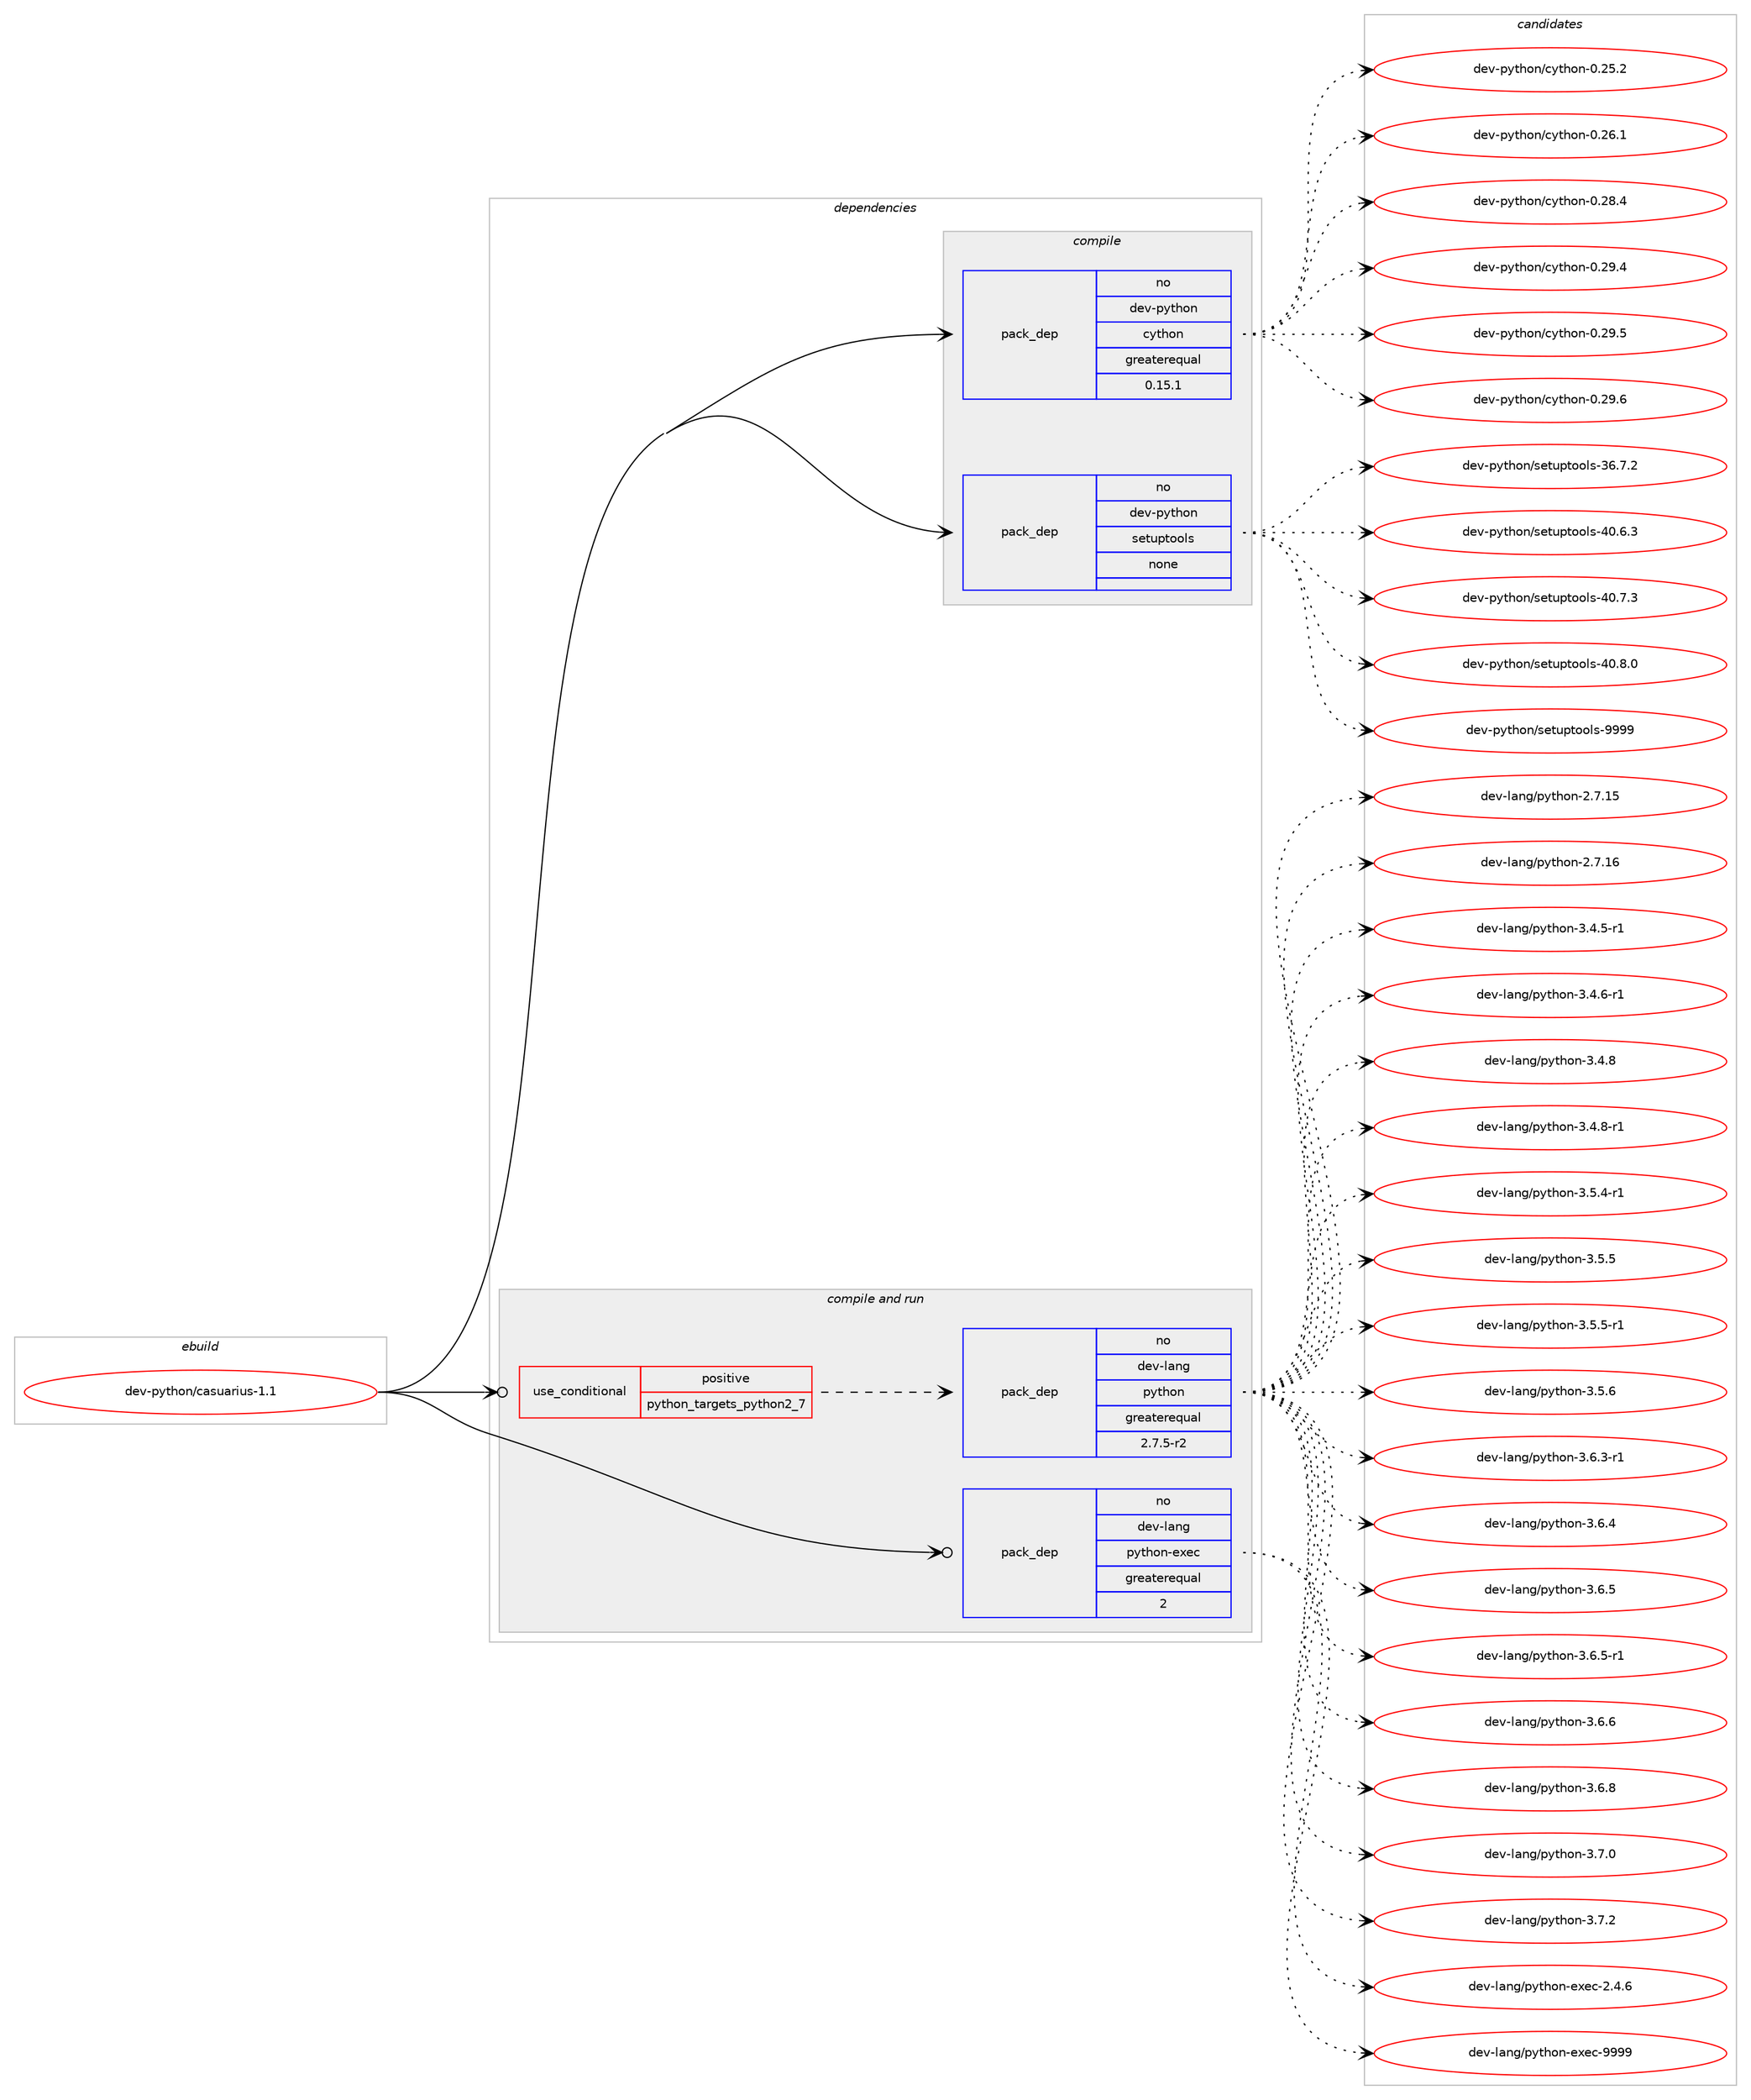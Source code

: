 digraph prolog {

# *************
# Graph options
# *************

newrank=true;
concentrate=true;
compound=true;
graph [rankdir=LR,fontname=Helvetica,fontsize=10,ranksep=1.5];#, ranksep=2.5, nodesep=0.2];
edge  [arrowhead=vee];
node  [fontname=Helvetica,fontsize=10];

# **********
# The ebuild
# **********

subgraph cluster_leftcol {
color=gray;
rank=same;
label=<<i>ebuild</i>>;
id [label="dev-python/casuarius-1.1", color=red, width=4, href="../dev-python/casuarius-1.1.svg"];
}

# ****************
# The dependencies
# ****************

subgraph cluster_midcol {
color=gray;
label=<<i>dependencies</i>>;
subgraph cluster_compile {
fillcolor="#eeeeee";
style=filled;
label=<<i>compile</i>>;
subgraph pack1007197 {
dependency1402517 [label=<<TABLE BORDER="0" CELLBORDER="1" CELLSPACING="0" CELLPADDING="4" WIDTH="220"><TR><TD ROWSPAN="6" CELLPADDING="30">pack_dep</TD></TR><TR><TD WIDTH="110">no</TD></TR><TR><TD>dev-python</TD></TR><TR><TD>cython</TD></TR><TR><TD>greaterequal</TD></TR><TR><TD>0.15.1</TD></TR></TABLE>>, shape=none, color=blue];
}
id:e -> dependency1402517:w [weight=20,style="solid",arrowhead="vee"];
subgraph pack1007198 {
dependency1402518 [label=<<TABLE BORDER="0" CELLBORDER="1" CELLSPACING="0" CELLPADDING="4" WIDTH="220"><TR><TD ROWSPAN="6" CELLPADDING="30">pack_dep</TD></TR><TR><TD WIDTH="110">no</TD></TR><TR><TD>dev-python</TD></TR><TR><TD>setuptools</TD></TR><TR><TD>none</TD></TR><TR><TD></TD></TR></TABLE>>, shape=none, color=blue];
}
id:e -> dependency1402518:w [weight=20,style="solid",arrowhead="vee"];
}
subgraph cluster_compileandrun {
fillcolor="#eeeeee";
style=filled;
label=<<i>compile and run</i>>;
subgraph cond372085 {
dependency1402519 [label=<<TABLE BORDER="0" CELLBORDER="1" CELLSPACING="0" CELLPADDING="4"><TR><TD ROWSPAN="3" CELLPADDING="10">use_conditional</TD></TR><TR><TD>positive</TD></TR><TR><TD>python_targets_python2_7</TD></TR></TABLE>>, shape=none, color=red];
subgraph pack1007199 {
dependency1402520 [label=<<TABLE BORDER="0" CELLBORDER="1" CELLSPACING="0" CELLPADDING="4" WIDTH="220"><TR><TD ROWSPAN="6" CELLPADDING="30">pack_dep</TD></TR><TR><TD WIDTH="110">no</TD></TR><TR><TD>dev-lang</TD></TR><TR><TD>python</TD></TR><TR><TD>greaterequal</TD></TR><TR><TD>2.7.5-r2</TD></TR></TABLE>>, shape=none, color=blue];
}
dependency1402519:e -> dependency1402520:w [weight=20,style="dashed",arrowhead="vee"];
}
id:e -> dependency1402519:w [weight=20,style="solid",arrowhead="odotvee"];
subgraph pack1007200 {
dependency1402521 [label=<<TABLE BORDER="0" CELLBORDER="1" CELLSPACING="0" CELLPADDING="4" WIDTH="220"><TR><TD ROWSPAN="6" CELLPADDING="30">pack_dep</TD></TR><TR><TD WIDTH="110">no</TD></TR><TR><TD>dev-lang</TD></TR><TR><TD>python-exec</TD></TR><TR><TD>greaterequal</TD></TR><TR><TD>2</TD></TR></TABLE>>, shape=none, color=blue];
}
id:e -> dependency1402521:w [weight=20,style="solid",arrowhead="odotvee"];
}
subgraph cluster_run {
fillcolor="#eeeeee";
style=filled;
label=<<i>run</i>>;
}
}

# **************
# The candidates
# **************

subgraph cluster_choices {
rank=same;
color=gray;
label=<<i>candidates</i>>;

subgraph choice1007197 {
color=black;
nodesep=1;
choice10010111845112121116104111110479912111610411111045484650534650 [label="dev-python/cython-0.25.2", color=red, width=4,href="../dev-python/cython-0.25.2.svg"];
choice10010111845112121116104111110479912111610411111045484650544649 [label="dev-python/cython-0.26.1", color=red, width=4,href="../dev-python/cython-0.26.1.svg"];
choice10010111845112121116104111110479912111610411111045484650564652 [label="dev-python/cython-0.28.4", color=red, width=4,href="../dev-python/cython-0.28.4.svg"];
choice10010111845112121116104111110479912111610411111045484650574652 [label="dev-python/cython-0.29.4", color=red, width=4,href="../dev-python/cython-0.29.4.svg"];
choice10010111845112121116104111110479912111610411111045484650574653 [label="dev-python/cython-0.29.5", color=red, width=4,href="../dev-python/cython-0.29.5.svg"];
choice10010111845112121116104111110479912111610411111045484650574654 [label="dev-python/cython-0.29.6", color=red, width=4,href="../dev-python/cython-0.29.6.svg"];
dependency1402517:e -> choice10010111845112121116104111110479912111610411111045484650534650:w [style=dotted,weight="100"];
dependency1402517:e -> choice10010111845112121116104111110479912111610411111045484650544649:w [style=dotted,weight="100"];
dependency1402517:e -> choice10010111845112121116104111110479912111610411111045484650564652:w [style=dotted,weight="100"];
dependency1402517:e -> choice10010111845112121116104111110479912111610411111045484650574652:w [style=dotted,weight="100"];
dependency1402517:e -> choice10010111845112121116104111110479912111610411111045484650574653:w [style=dotted,weight="100"];
dependency1402517:e -> choice10010111845112121116104111110479912111610411111045484650574654:w [style=dotted,weight="100"];
}
subgraph choice1007198 {
color=black;
nodesep=1;
choice100101118451121211161041111104711510111611711211611111110811545515446554650 [label="dev-python/setuptools-36.7.2", color=red, width=4,href="../dev-python/setuptools-36.7.2.svg"];
choice100101118451121211161041111104711510111611711211611111110811545524846544651 [label="dev-python/setuptools-40.6.3", color=red, width=4,href="../dev-python/setuptools-40.6.3.svg"];
choice100101118451121211161041111104711510111611711211611111110811545524846554651 [label="dev-python/setuptools-40.7.3", color=red, width=4,href="../dev-python/setuptools-40.7.3.svg"];
choice100101118451121211161041111104711510111611711211611111110811545524846564648 [label="dev-python/setuptools-40.8.0", color=red, width=4,href="../dev-python/setuptools-40.8.0.svg"];
choice10010111845112121116104111110471151011161171121161111111081154557575757 [label="dev-python/setuptools-9999", color=red, width=4,href="../dev-python/setuptools-9999.svg"];
dependency1402518:e -> choice100101118451121211161041111104711510111611711211611111110811545515446554650:w [style=dotted,weight="100"];
dependency1402518:e -> choice100101118451121211161041111104711510111611711211611111110811545524846544651:w [style=dotted,weight="100"];
dependency1402518:e -> choice100101118451121211161041111104711510111611711211611111110811545524846554651:w [style=dotted,weight="100"];
dependency1402518:e -> choice100101118451121211161041111104711510111611711211611111110811545524846564648:w [style=dotted,weight="100"];
dependency1402518:e -> choice10010111845112121116104111110471151011161171121161111111081154557575757:w [style=dotted,weight="100"];
}
subgraph choice1007199 {
color=black;
nodesep=1;
choice10010111845108971101034711212111610411111045504655464953 [label="dev-lang/python-2.7.15", color=red, width=4,href="../dev-lang/python-2.7.15.svg"];
choice10010111845108971101034711212111610411111045504655464954 [label="dev-lang/python-2.7.16", color=red, width=4,href="../dev-lang/python-2.7.16.svg"];
choice1001011184510897110103471121211161041111104551465246534511449 [label="dev-lang/python-3.4.5-r1", color=red, width=4,href="../dev-lang/python-3.4.5-r1.svg"];
choice1001011184510897110103471121211161041111104551465246544511449 [label="dev-lang/python-3.4.6-r1", color=red, width=4,href="../dev-lang/python-3.4.6-r1.svg"];
choice100101118451089711010347112121116104111110455146524656 [label="dev-lang/python-3.4.8", color=red, width=4,href="../dev-lang/python-3.4.8.svg"];
choice1001011184510897110103471121211161041111104551465246564511449 [label="dev-lang/python-3.4.8-r1", color=red, width=4,href="../dev-lang/python-3.4.8-r1.svg"];
choice1001011184510897110103471121211161041111104551465346524511449 [label="dev-lang/python-3.5.4-r1", color=red, width=4,href="../dev-lang/python-3.5.4-r1.svg"];
choice100101118451089711010347112121116104111110455146534653 [label="dev-lang/python-3.5.5", color=red, width=4,href="../dev-lang/python-3.5.5.svg"];
choice1001011184510897110103471121211161041111104551465346534511449 [label="dev-lang/python-3.5.5-r1", color=red, width=4,href="../dev-lang/python-3.5.5-r1.svg"];
choice100101118451089711010347112121116104111110455146534654 [label="dev-lang/python-3.5.6", color=red, width=4,href="../dev-lang/python-3.5.6.svg"];
choice1001011184510897110103471121211161041111104551465446514511449 [label="dev-lang/python-3.6.3-r1", color=red, width=4,href="../dev-lang/python-3.6.3-r1.svg"];
choice100101118451089711010347112121116104111110455146544652 [label="dev-lang/python-3.6.4", color=red, width=4,href="../dev-lang/python-3.6.4.svg"];
choice100101118451089711010347112121116104111110455146544653 [label="dev-lang/python-3.6.5", color=red, width=4,href="../dev-lang/python-3.6.5.svg"];
choice1001011184510897110103471121211161041111104551465446534511449 [label="dev-lang/python-3.6.5-r1", color=red, width=4,href="../dev-lang/python-3.6.5-r1.svg"];
choice100101118451089711010347112121116104111110455146544654 [label="dev-lang/python-3.6.6", color=red, width=4,href="../dev-lang/python-3.6.6.svg"];
choice100101118451089711010347112121116104111110455146544656 [label="dev-lang/python-3.6.8", color=red, width=4,href="../dev-lang/python-3.6.8.svg"];
choice100101118451089711010347112121116104111110455146554648 [label="dev-lang/python-3.7.0", color=red, width=4,href="../dev-lang/python-3.7.0.svg"];
choice100101118451089711010347112121116104111110455146554650 [label="dev-lang/python-3.7.2", color=red, width=4,href="../dev-lang/python-3.7.2.svg"];
dependency1402520:e -> choice10010111845108971101034711212111610411111045504655464953:w [style=dotted,weight="100"];
dependency1402520:e -> choice10010111845108971101034711212111610411111045504655464954:w [style=dotted,weight="100"];
dependency1402520:e -> choice1001011184510897110103471121211161041111104551465246534511449:w [style=dotted,weight="100"];
dependency1402520:e -> choice1001011184510897110103471121211161041111104551465246544511449:w [style=dotted,weight="100"];
dependency1402520:e -> choice100101118451089711010347112121116104111110455146524656:w [style=dotted,weight="100"];
dependency1402520:e -> choice1001011184510897110103471121211161041111104551465246564511449:w [style=dotted,weight="100"];
dependency1402520:e -> choice1001011184510897110103471121211161041111104551465346524511449:w [style=dotted,weight="100"];
dependency1402520:e -> choice100101118451089711010347112121116104111110455146534653:w [style=dotted,weight="100"];
dependency1402520:e -> choice1001011184510897110103471121211161041111104551465346534511449:w [style=dotted,weight="100"];
dependency1402520:e -> choice100101118451089711010347112121116104111110455146534654:w [style=dotted,weight="100"];
dependency1402520:e -> choice1001011184510897110103471121211161041111104551465446514511449:w [style=dotted,weight="100"];
dependency1402520:e -> choice100101118451089711010347112121116104111110455146544652:w [style=dotted,weight="100"];
dependency1402520:e -> choice100101118451089711010347112121116104111110455146544653:w [style=dotted,weight="100"];
dependency1402520:e -> choice1001011184510897110103471121211161041111104551465446534511449:w [style=dotted,weight="100"];
dependency1402520:e -> choice100101118451089711010347112121116104111110455146544654:w [style=dotted,weight="100"];
dependency1402520:e -> choice100101118451089711010347112121116104111110455146544656:w [style=dotted,weight="100"];
dependency1402520:e -> choice100101118451089711010347112121116104111110455146554648:w [style=dotted,weight="100"];
dependency1402520:e -> choice100101118451089711010347112121116104111110455146554650:w [style=dotted,weight="100"];
}
subgraph choice1007200 {
color=black;
nodesep=1;
choice1001011184510897110103471121211161041111104510112010199455046524654 [label="dev-lang/python-exec-2.4.6", color=red, width=4,href="../dev-lang/python-exec-2.4.6.svg"];
choice10010111845108971101034711212111610411111045101120101994557575757 [label="dev-lang/python-exec-9999", color=red, width=4,href="../dev-lang/python-exec-9999.svg"];
dependency1402521:e -> choice1001011184510897110103471121211161041111104510112010199455046524654:w [style=dotted,weight="100"];
dependency1402521:e -> choice10010111845108971101034711212111610411111045101120101994557575757:w [style=dotted,weight="100"];
}
}

}
